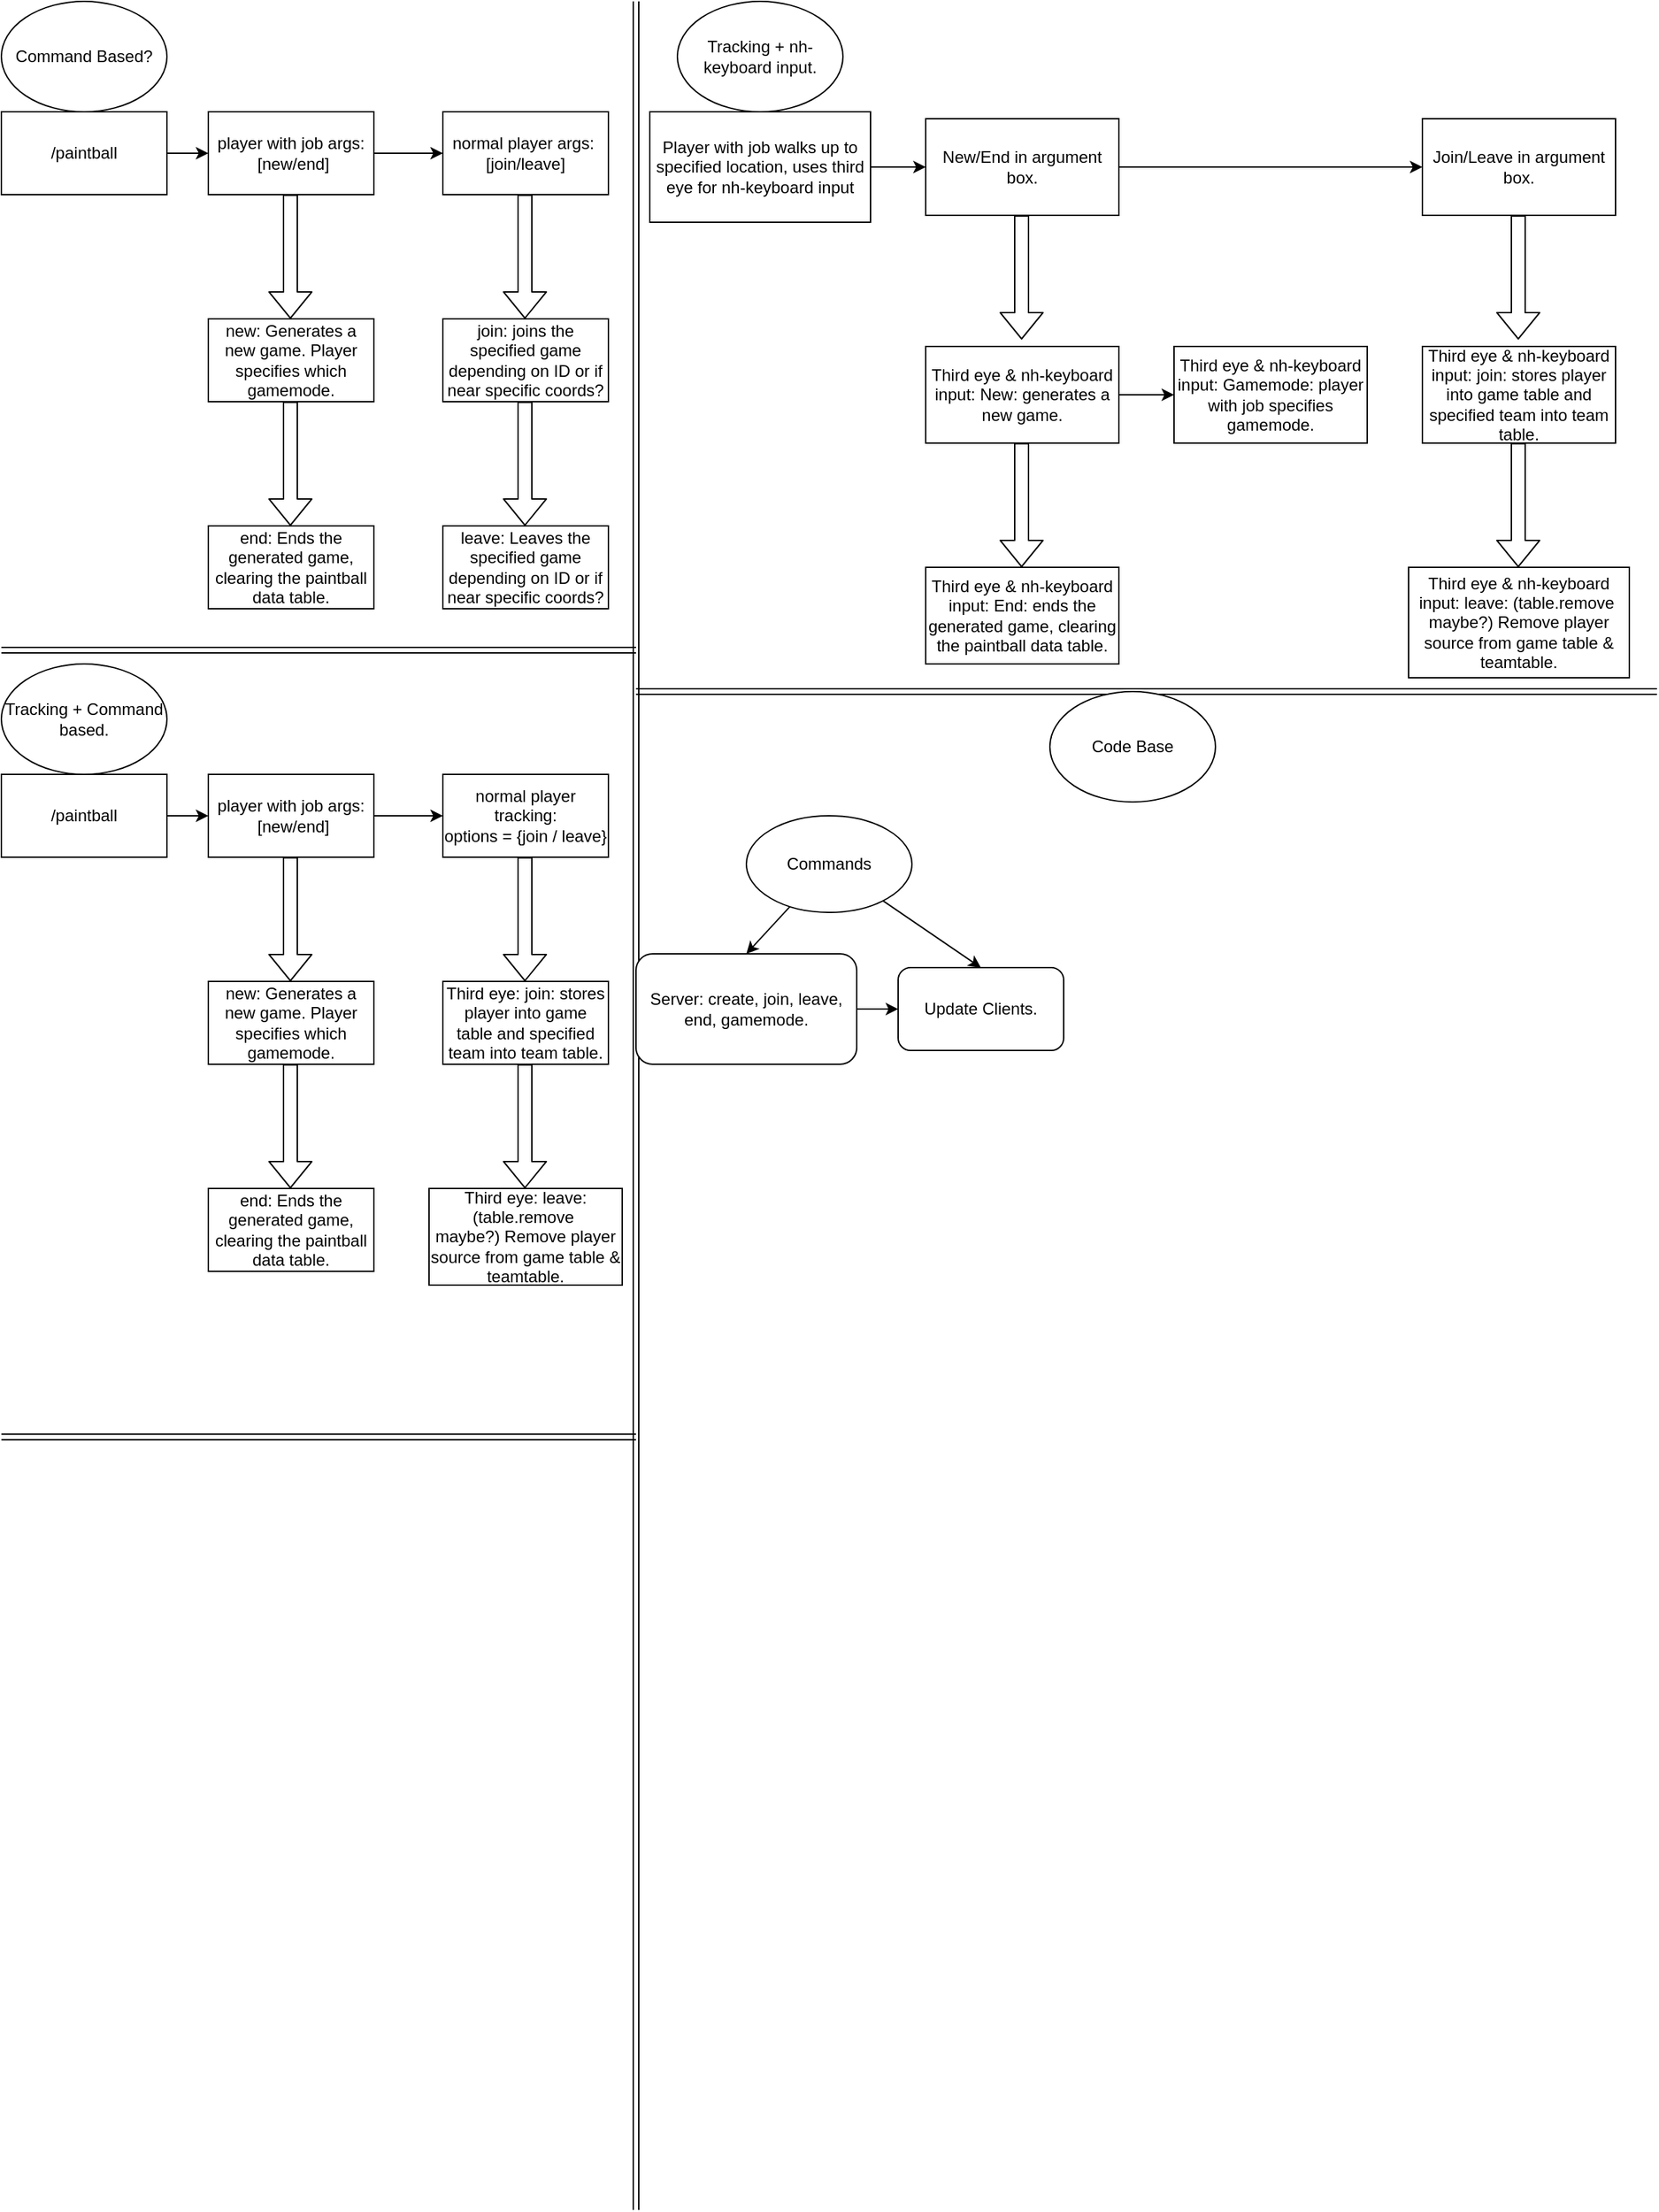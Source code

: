 <mxfile>
    <diagram id="KyIO6rD1DJYrtJ9rCwEI" name="Page-1">
        <mxGraphModel dx="1118" dy="782" grid="1" gridSize="10" guides="1" tooltips="1" connect="1" arrows="1" fold="1" page="1" pageScale="1" pageWidth="1200" pageHeight="1600" math="0" shadow="0">
            <root>
                <mxCell id="0"/>
                <mxCell id="1" parent="0"/>
                <mxCell id="3" value="Command Based?" style="ellipse;whiteSpace=wrap;html=1;" vertex="1" parent="1">
                    <mxGeometry width="120" height="80" as="geometry"/>
                </mxCell>
                <mxCell id="10" style="edgeStyle=none;html=1;" edge="1" parent="1" source="5" target="8">
                    <mxGeometry relative="1" as="geometry"/>
                </mxCell>
                <mxCell id="5" value="/paintball" style="rounded=0;whiteSpace=wrap;html=1;" vertex="1" parent="1">
                    <mxGeometry y="80" width="120" height="60" as="geometry"/>
                </mxCell>
                <mxCell id="17" style="edgeStyle=none;html=1;" edge="1" parent="1" source="8">
                    <mxGeometry relative="1" as="geometry">
                        <mxPoint x="320" y="110" as="targetPoint"/>
                    </mxGeometry>
                </mxCell>
                <mxCell id="8" value="player with job args:&lt;br&gt;&amp;nbsp;[new/end]" style="rounded=0;whiteSpace=wrap;html=1;" vertex="1" parent="1">
                    <mxGeometry x="150" y="80" width="120" height="60" as="geometry"/>
                </mxCell>
                <mxCell id="11" value="" style="shape=flexArrow;endArrow=classic;html=1;" edge="1" parent="1">
                    <mxGeometry width="50" height="50" relative="1" as="geometry">
                        <mxPoint x="209.5" y="140" as="sourcePoint"/>
                        <mxPoint x="209.5" y="230" as="targetPoint"/>
                    </mxGeometry>
                </mxCell>
                <mxCell id="13" value="new: Generates a new game. Player specifies which gamemode." style="rounded=0;whiteSpace=wrap;html=1;" vertex="1" parent="1">
                    <mxGeometry x="150" y="230" width="120" height="60" as="geometry"/>
                </mxCell>
                <mxCell id="15" value="" style="shape=flexArrow;endArrow=classic;html=1;" edge="1" parent="1">
                    <mxGeometry width="50" height="50" relative="1" as="geometry">
                        <mxPoint x="209.5" y="290" as="sourcePoint"/>
                        <mxPoint x="209.5" y="380" as="targetPoint"/>
                    </mxGeometry>
                </mxCell>
                <mxCell id="16" value="end: Ends the generated game, clearing the paintball data table." style="rounded=0;whiteSpace=wrap;html=1;" vertex="1" parent="1">
                    <mxGeometry x="150" y="380" width="120" height="60" as="geometry"/>
                </mxCell>
                <mxCell id="18" value="normal player args:&amp;nbsp;&lt;br&gt;[join/leave]" style="rounded=0;whiteSpace=wrap;html=1;" vertex="1" parent="1">
                    <mxGeometry x="320" y="80" width="120" height="60" as="geometry"/>
                </mxCell>
                <mxCell id="19" value="" style="shape=flexArrow;endArrow=classic;html=1;" edge="1" parent="1">
                    <mxGeometry width="50" height="50" relative="1" as="geometry">
                        <mxPoint x="379.5" y="140" as="sourcePoint"/>
                        <mxPoint x="379.5" y="230" as="targetPoint"/>
                    </mxGeometry>
                </mxCell>
                <mxCell id="20" value="" style="shape=flexArrow;endArrow=classic;html=1;" edge="1" parent="1">
                    <mxGeometry width="50" height="50" relative="1" as="geometry">
                        <mxPoint x="379.5" y="290" as="sourcePoint"/>
                        <mxPoint x="379.5" y="380" as="targetPoint"/>
                    </mxGeometry>
                </mxCell>
                <mxCell id="21" value="join: joins the specified game depending on ID or if near specific coords?" style="rounded=0;whiteSpace=wrap;html=1;" vertex="1" parent="1">
                    <mxGeometry x="320" y="230" width="120" height="60" as="geometry"/>
                </mxCell>
                <mxCell id="22" value="leave: Leaves the specified game depending on ID or if near specific coords?" style="rounded=0;whiteSpace=wrap;html=1;" vertex="1" parent="1">
                    <mxGeometry x="320" y="380" width="120" height="60" as="geometry"/>
                </mxCell>
                <mxCell id="23" value="Tracking + Command based." style="ellipse;whiteSpace=wrap;html=1;" vertex="1" parent="1">
                    <mxGeometry y="480" width="120" height="80" as="geometry"/>
                </mxCell>
                <mxCell id="26" style="edgeStyle=none;html=1;" edge="1" parent="1" source="24">
                    <mxGeometry relative="1" as="geometry">
                        <mxPoint x="150" y="590" as="targetPoint"/>
                    </mxGeometry>
                </mxCell>
                <mxCell id="24" value="/paintball" style="rounded=0;whiteSpace=wrap;html=1;" vertex="1" parent="1">
                    <mxGeometry y="560" width="120" height="60" as="geometry"/>
                </mxCell>
                <mxCell id="35" style="edgeStyle=none;html=1;" edge="1" parent="1" source="25">
                    <mxGeometry relative="1" as="geometry">
                        <mxPoint x="320" y="590" as="targetPoint"/>
                    </mxGeometry>
                </mxCell>
                <mxCell id="25" value="player with job args:&lt;br&gt;&amp;nbsp;[new/end]" style="rounded=0;whiteSpace=wrap;html=1;" vertex="1" parent="1">
                    <mxGeometry x="150" y="560" width="120" height="60" as="geometry"/>
                </mxCell>
                <mxCell id="30" value="" style="shape=flexArrow;endArrow=classic;html=1;" edge="1" parent="1">
                    <mxGeometry width="50" height="50" relative="1" as="geometry">
                        <mxPoint x="209.5" y="620" as="sourcePoint"/>
                        <mxPoint x="209.5" y="710" as="targetPoint"/>
                    </mxGeometry>
                </mxCell>
                <mxCell id="31" value="new: Generates a new game. Player specifies which gamemode." style="rounded=0;whiteSpace=wrap;html=1;" vertex="1" parent="1">
                    <mxGeometry x="150" y="710" width="120" height="60" as="geometry"/>
                </mxCell>
                <mxCell id="32" value="" style="shape=flexArrow;endArrow=classic;html=1;" edge="1" parent="1">
                    <mxGeometry width="50" height="50" relative="1" as="geometry">
                        <mxPoint x="209.5" y="770" as="sourcePoint"/>
                        <mxPoint x="209.5" y="860" as="targetPoint"/>
                    </mxGeometry>
                </mxCell>
                <mxCell id="33" value="end: Ends the generated game, clearing the paintball data table." style="rounded=0;whiteSpace=wrap;html=1;" vertex="1" parent="1">
                    <mxGeometry x="150" y="860" width="120" height="60" as="geometry"/>
                </mxCell>
                <mxCell id="38" value="normal player tracking:&lt;br&gt;options = {join / leave}" style="rounded=0;whiteSpace=wrap;html=1;" vertex="1" parent="1">
                    <mxGeometry x="320" y="560" width="120" height="60" as="geometry"/>
                </mxCell>
                <mxCell id="40" value="" style="shape=flexArrow;endArrow=classic;html=1;" edge="1" parent="1">
                    <mxGeometry width="50" height="50" relative="1" as="geometry">
                        <mxPoint x="379.5" y="620" as="sourcePoint"/>
                        <mxPoint x="379.5" y="710" as="targetPoint"/>
                    </mxGeometry>
                </mxCell>
                <mxCell id="41" value="Third eye: join: stores player into game table and specified team into team table." style="rounded=0;whiteSpace=wrap;html=1;" vertex="1" parent="1">
                    <mxGeometry x="320" y="710" width="120" height="60" as="geometry"/>
                </mxCell>
                <mxCell id="42" value="" style="shape=flexArrow;endArrow=classic;html=1;" edge="1" parent="1">
                    <mxGeometry width="50" height="50" relative="1" as="geometry">
                        <mxPoint x="379.5" y="770" as="sourcePoint"/>
                        <mxPoint x="379.5" y="860" as="targetPoint"/>
                    </mxGeometry>
                </mxCell>
                <mxCell id="43" value="Third eye: leave: (table.remove&amp;nbsp;&lt;br&gt;maybe?) Remove player source from game table &amp;amp; teamtable." style="rounded=0;whiteSpace=wrap;html=1;" vertex="1" parent="1">
                    <mxGeometry x="310" y="860" width="140" height="70" as="geometry"/>
                </mxCell>
                <mxCell id="44" value="Tracking + nh-keyboard input." style="ellipse;whiteSpace=wrap;html=1;" vertex="1" parent="1">
                    <mxGeometry x="490" width="120" height="80" as="geometry"/>
                </mxCell>
                <mxCell id="52" style="edgeStyle=none;html=1;" edge="1" parent="1" source="45">
                    <mxGeometry relative="1" as="geometry">
                        <mxPoint x="670" y="120" as="targetPoint"/>
                    </mxGeometry>
                </mxCell>
                <mxCell id="45" value="Player with job walks up to specified location, uses third eye for nh-keyboard input" style="rounded=0;whiteSpace=wrap;html=1;" vertex="1" parent="1">
                    <mxGeometry x="470" y="80" width="160" height="80" as="geometry"/>
                </mxCell>
                <mxCell id="47" value="" style="shape=link;html=1;" edge="1" parent="1">
                    <mxGeometry width="100" relative="1" as="geometry">
                        <mxPoint x="460" as="sourcePoint"/>
                        <mxPoint x="460" y="1600" as="targetPoint"/>
                    </mxGeometry>
                </mxCell>
                <mxCell id="49" value="" style="shape=link;html=1;" edge="1" parent="1">
                    <mxGeometry width="100" relative="1" as="geometry">
                        <mxPoint y="470" as="sourcePoint"/>
                        <mxPoint x="460" y="470" as="targetPoint"/>
                    </mxGeometry>
                </mxCell>
                <mxCell id="70" style="edgeStyle=none;html=1;entryX=0;entryY=0.5;entryDx=0;entryDy=0;" edge="1" parent="1" source="51" target="61">
                    <mxGeometry relative="1" as="geometry"/>
                </mxCell>
                <mxCell id="51" value="New/End in argument box." style="rounded=0;whiteSpace=wrap;html=1;" vertex="1" parent="1">
                    <mxGeometry x="670" y="85" width="140" height="70" as="geometry"/>
                </mxCell>
                <mxCell id="56" value="" style="shape=flexArrow;endArrow=classic;html=1;" edge="1" parent="1">
                    <mxGeometry width="50" height="50" relative="1" as="geometry">
                        <mxPoint x="739.5" y="155" as="sourcePoint"/>
                        <mxPoint x="739.5" y="245" as="targetPoint"/>
                    </mxGeometry>
                </mxCell>
                <mxCell id="61" value="Join/Leave in argument box." style="rounded=0;whiteSpace=wrap;html=1;" vertex="1" parent="1">
                    <mxGeometry x="1030" y="85" width="140" height="70" as="geometry"/>
                </mxCell>
                <mxCell id="68" style="edgeStyle=none;html=1;" edge="1" parent="1" source="65">
                    <mxGeometry relative="1" as="geometry">
                        <mxPoint x="850" y="285" as="targetPoint"/>
                    </mxGeometry>
                </mxCell>
                <mxCell id="65" value="Third eye &amp;amp; nh-keyboard input: New: generates a new game." style="rounded=0;whiteSpace=wrap;html=1;" vertex="1" parent="1">
                    <mxGeometry x="670" y="250" width="140" height="70" as="geometry"/>
                </mxCell>
                <mxCell id="66" value="" style="shape=flexArrow;endArrow=classic;html=1;" edge="1" parent="1">
                    <mxGeometry width="50" height="50" relative="1" as="geometry">
                        <mxPoint x="739.5" y="320" as="sourcePoint"/>
                        <mxPoint x="739.5" y="410" as="targetPoint"/>
                    </mxGeometry>
                </mxCell>
                <mxCell id="67" value="Third eye &amp;amp; nh-keyboard input: Gamemode: player with job specifies gamemode." style="rounded=0;whiteSpace=wrap;html=1;" vertex="1" parent="1">
                    <mxGeometry x="850" y="250" width="140" height="70" as="geometry"/>
                </mxCell>
                <mxCell id="69" value="Third eye &amp;amp; nh-keyboard input: End: ends the generated game, clearing the paintball data table." style="rounded=0;whiteSpace=wrap;html=1;" vertex="1" parent="1">
                    <mxGeometry x="670" y="410" width="140" height="70" as="geometry"/>
                </mxCell>
                <mxCell id="73" value="Third eye &amp;amp; nh-keyboard input: join: stores player into game table and specified team into team table." style="rounded=0;whiteSpace=wrap;html=1;" vertex="1" parent="1">
                    <mxGeometry x="1030" y="250" width="140" height="70" as="geometry"/>
                </mxCell>
                <mxCell id="74" value="" style="shape=flexArrow;endArrow=classic;html=1;" edge="1" parent="1">
                    <mxGeometry width="50" height="50" relative="1" as="geometry">
                        <mxPoint x="1099.5" y="155" as="sourcePoint"/>
                        <mxPoint x="1099.5" y="245" as="targetPoint"/>
                    </mxGeometry>
                </mxCell>
                <mxCell id="76" value="" style="shape=flexArrow;endArrow=classic;html=1;" edge="1" parent="1">
                    <mxGeometry width="50" height="50" relative="1" as="geometry">
                        <mxPoint x="1099.5" y="320" as="sourcePoint"/>
                        <mxPoint x="1099.5" y="410" as="targetPoint"/>
                    </mxGeometry>
                </mxCell>
                <mxCell id="77" value="Third eye &amp;amp; nh-keyboard input: leave: (table.remove&amp;nbsp;&lt;br&gt;maybe?) Remove player source from game table &amp;amp; teamtable." style="rounded=0;whiteSpace=wrap;html=1;" vertex="1" parent="1">
                    <mxGeometry x="1020" y="410" width="160" height="80" as="geometry"/>
                </mxCell>
                <mxCell id="78" value="" style="shape=link;html=1;" edge="1" parent="1">
                    <mxGeometry width="100" relative="1" as="geometry">
                        <mxPoint x="460" y="500" as="sourcePoint"/>
                        <mxPoint x="1200" y="500" as="targetPoint"/>
                    </mxGeometry>
                </mxCell>
                <mxCell id="79" value="Code Base" style="ellipse;whiteSpace=wrap;html=1;" vertex="1" parent="1">
                    <mxGeometry x="760" y="500" width="120" height="80" as="geometry"/>
                </mxCell>
                <mxCell id="87" style="edgeStyle=none;html=1;entryX=0.5;entryY=0;entryDx=0;entryDy=0;" edge="1" parent="1" source="84" target="85">
                    <mxGeometry relative="1" as="geometry"/>
                </mxCell>
                <mxCell id="92" style="edgeStyle=none;html=1;entryX=0.5;entryY=0;entryDx=0;entryDy=0;" edge="1" parent="1" source="84" target="91">
                    <mxGeometry relative="1" as="geometry"/>
                </mxCell>
                <mxCell id="84" value="Commands" style="ellipse;whiteSpace=wrap;html=1;" vertex="1" parent="1">
                    <mxGeometry x="540" y="590" width="120" height="70" as="geometry"/>
                </mxCell>
                <mxCell id="89" style="edgeStyle=none;html=1;" edge="1" parent="1" source="85">
                    <mxGeometry relative="1" as="geometry">
                        <mxPoint x="610" y="720" as="targetPoint"/>
                    </mxGeometry>
                </mxCell>
                <mxCell id="94" style="edgeStyle=none;html=1;" edge="1" parent="1" source="85" target="91">
                    <mxGeometry relative="1" as="geometry"/>
                </mxCell>
                <mxCell id="85" value="Server: create, join, leave, end, gamemode." style="rounded=1;whiteSpace=wrap;html=1;" vertex="1" parent="1">
                    <mxGeometry x="460" y="690" width="160" height="80" as="geometry"/>
                </mxCell>
                <mxCell id="91" value="Update Clients." style="rounded=1;whiteSpace=wrap;html=1;" vertex="1" parent="1">
                    <mxGeometry x="650" y="700" width="120" height="60" as="geometry"/>
                </mxCell>
                <mxCell id="95" value="" style="shape=link;html=1;" edge="1" parent="1">
                    <mxGeometry width="100" relative="1" as="geometry">
                        <mxPoint y="1040" as="sourcePoint"/>
                        <mxPoint x="460" y="1040" as="targetPoint"/>
                    </mxGeometry>
                </mxCell>
            </root>
        </mxGraphModel>
    </diagram>
</mxfile>
